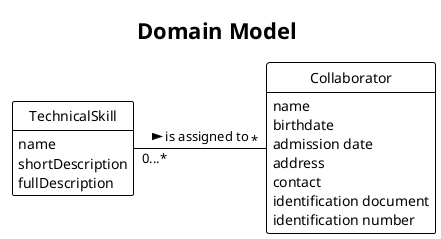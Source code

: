 @startuml
!theme plain

'left to right direction

title Domain Model

hide methods
hide circle



class Collaborator {
    name
    birthdate
    admission date
    address
    contact
    identification document
    identification number
}

class TechnicalSkill {
        name
        shortDescription
        fullDescription
}

TechnicalSkill "0...*" - "*" Collaborator : is assigned to >

@enduml